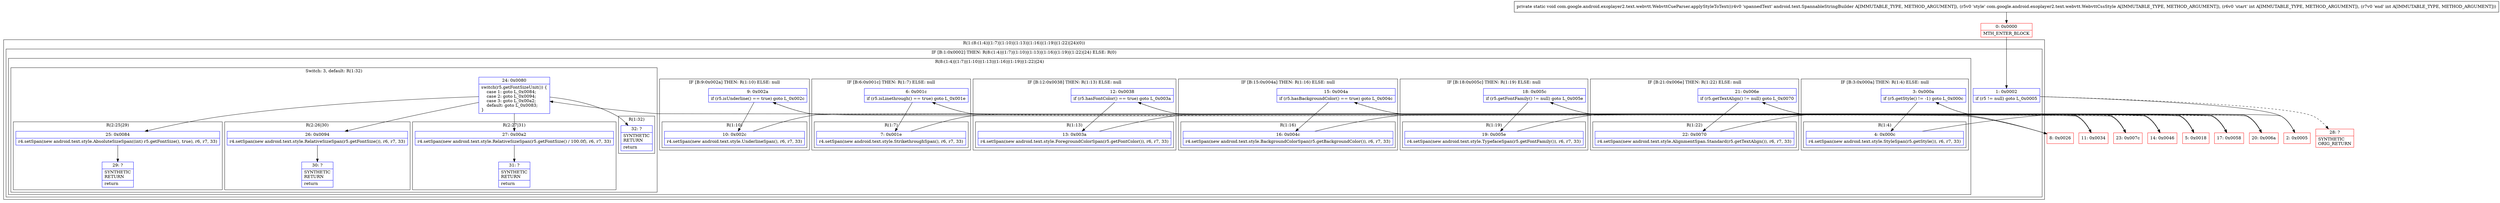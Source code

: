 digraph "CFG forcom.google.android.exoplayer2.text.webvtt.WebvttCueParser.applyStyleToText(Landroid\/text\/SpannableStringBuilder;Lcom\/google\/android\/exoplayer2\/text\/webvtt\/WebvttCssStyle;II)V" {
subgraph cluster_Region_1537786341 {
label = "R(1:(8:(1:4)|(1:7)|(1:10)|(1:13)|(1:16)|(1:19)|(1:22)|24)(0))";
node [shape=record,color=blue];
subgraph cluster_IfRegion_1849394318 {
label = "IF [B:1:0x0002] THEN: R(8:(1:4)|(1:7)|(1:10)|(1:13)|(1:16)|(1:19)|(1:22)|24) ELSE: R(0)";
node [shape=record,color=blue];
Node_1 [shape=record,label="{1\:\ 0x0002|if (r5 != null) goto L_0x0005\l}"];
subgraph cluster_Region_340696797 {
label = "R(8:(1:4)|(1:7)|(1:10)|(1:13)|(1:16)|(1:19)|(1:22)|24)";
node [shape=record,color=blue];
subgraph cluster_IfRegion_1532024265 {
label = "IF [B:3:0x000a] THEN: R(1:4) ELSE: null";
node [shape=record,color=blue];
Node_3 [shape=record,label="{3\:\ 0x000a|if (r5.getStyle() != \-1) goto L_0x000c\l}"];
subgraph cluster_Region_1189777583 {
label = "R(1:4)";
node [shape=record,color=blue];
Node_4 [shape=record,label="{4\:\ 0x000c|r4.setSpan(new android.text.style.StyleSpan(r5.getStyle()), r6, r7, 33)\l}"];
}
}
subgraph cluster_IfRegion_1950839560 {
label = "IF [B:6:0x001c] THEN: R(1:7) ELSE: null";
node [shape=record,color=blue];
Node_6 [shape=record,label="{6\:\ 0x001c|if (r5.isLinethrough() == true) goto L_0x001e\l}"];
subgraph cluster_Region_346006315 {
label = "R(1:7)";
node [shape=record,color=blue];
Node_7 [shape=record,label="{7\:\ 0x001e|r4.setSpan(new android.text.style.StrikethroughSpan(), r6, r7, 33)\l}"];
}
}
subgraph cluster_IfRegion_1237111532 {
label = "IF [B:9:0x002a] THEN: R(1:10) ELSE: null";
node [shape=record,color=blue];
Node_9 [shape=record,label="{9\:\ 0x002a|if (r5.isUnderline() == true) goto L_0x002c\l}"];
subgraph cluster_Region_1539398812 {
label = "R(1:10)";
node [shape=record,color=blue];
Node_10 [shape=record,label="{10\:\ 0x002c|r4.setSpan(new android.text.style.UnderlineSpan(), r6, r7, 33)\l}"];
}
}
subgraph cluster_IfRegion_349289439 {
label = "IF [B:12:0x0038] THEN: R(1:13) ELSE: null";
node [shape=record,color=blue];
Node_12 [shape=record,label="{12\:\ 0x0038|if (r5.hasFontColor() == true) goto L_0x003a\l}"];
subgraph cluster_Region_2101269653 {
label = "R(1:13)";
node [shape=record,color=blue];
Node_13 [shape=record,label="{13\:\ 0x003a|r4.setSpan(new android.text.style.ForegroundColorSpan(r5.getFontColor()), r6, r7, 33)\l}"];
}
}
subgraph cluster_IfRegion_1387942508 {
label = "IF [B:15:0x004a] THEN: R(1:16) ELSE: null";
node [shape=record,color=blue];
Node_15 [shape=record,label="{15\:\ 0x004a|if (r5.hasBackgroundColor() == true) goto L_0x004c\l}"];
subgraph cluster_Region_63881499 {
label = "R(1:16)";
node [shape=record,color=blue];
Node_16 [shape=record,label="{16\:\ 0x004c|r4.setSpan(new android.text.style.BackgroundColorSpan(r5.getBackgroundColor()), r6, r7, 33)\l}"];
}
}
subgraph cluster_IfRegion_450399742 {
label = "IF [B:18:0x005c] THEN: R(1:19) ELSE: null";
node [shape=record,color=blue];
Node_18 [shape=record,label="{18\:\ 0x005c|if (r5.getFontFamily() != null) goto L_0x005e\l}"];
subgraph cluster_Region_290023500 {
label = "R(1:19)";
node [shape=record,color=blue];
Node_19 [shape=record,label="{19\:\ 0x005e|r4.setSpan(new android.text.style.TypefaceSpan(r5.getFontFamily()), r6, r7, 33)\l}"];
}
}
subgraph cluster_IfRegion_299921723 {
label = "IF [B:21:0x006e] THEN: R(1:22) ELSE: null";
node [shape=record,color=blue];
Node_21 [shape=record,label="{21\:\ 0x006e|if (r5.getTextAlign() != null) goto L_0x0070\l}"];
subgraph cluster_Region_1683209221 {
label = "R(1:22)";
node [shape=record,color=blue];
Node_22 [shape=record,label="{22\:\ 0x0070|r4.setSpan(new android.text.style.AlignmentSpan.Standard(r5.getTextAlign()), r6, r7, 33)\l}"];
}
}
subgraph cluster_SwitchRegion_976906764 {
label = "Switch: 3, default: R(1:32)";
node [shape=record,color=blue];
Node_24 [shape=record,label="{24\:\ 0x0080|switch(r5.getFontSizeUnit()) \{\l    case 1: goto L_0x0084;\l    case 2: goto L_0x0094;\l    case 3: goto L_0x00a2;\l    default: goto L_0x0083;\l\}\l}"];
subgraph cluster_Region_1617653263 {
label = "R(2:25|29)";
node [shape=record,color=blue];
Node_25 [shape=record,label="{25\:\ 0x0084|r4.setSpan(new android.text.style.AbsoluteSizeSpan((int) r5.getFontSize(), true), r6, r7, 33)\l}"];
Node_29 [shape=record,label="{29\:\ ?|SYNTHETIC\lRETURN\l|return\l}"];
}
subgraph cluster_Region_1922081424 {
label = "R(2:26|30)";
node [shape=record,color=blue];
Node_26 [shape=record,label="{26\:\ 0x0094|r4.setSpan(new android.text.style.RelativeSizeSpan(r5.getFontSize()), r6, r7, 33)\l}"];
Node_30 [shape=record,label="{30\:\ ?|SYNTHETIC\lRETURN\l|return\l}"];
}
subgraph cluster_Region_190487379 {
label = "R(2:27|31)";
node [shape=record,color=blue];
Node_27 [shape=record,label="{27\:\ 0x00a2|r4.setSpan(new android.text.style.RelativeSizeSpan(r5.getFontSize() \/ 100.0f), r6, r7, 33)\l}"];
Node_31 [shape=record,label="{31\:\ ?|SYNTHETIC\lRETURN\l|return\l}"];
}
subgraph cluster_Region_1658448446 {
label = "R(1:32)";
node [shape=record,color=blue];
Node_32 [shape=record,label="{32\:\ ?|SYNTHETIC\lRETURN\l|return\l}"];
}
}
}
subgraph cluster_Region_1509550972 {
label = "R(0)";
node [shape=record,color=blue];
}
}
}
Node_0 [shape=record,color=red,label="{0\:\ 0x0000|MTH_ENTER_BLOCK\l}"];
Node_2 [shape=record,color=red,label="{2\:\ 0x0005}"];
Node_5 [shape=record,color=red,label="{5\:\ 0x0018}"];
Node_8 [shape=record,color=red,label="{8\:\ 0x0026}"];
Node_11 [shape=record,color=red,label="{11\:\ 0x0034}"];
Node_14 [shape=record,color=red,label="{14\:\ 0x0046}"];
Node_17 [shape=record,color=red,label="{17\:\ 0x0058}"];
Node_20 [shape=record,color=red,label="{20\:\ 0x006a}"];
Node_23 [shape=record,color=red,label="{23\:\ 0x007c}"];
Node_28 [shape=record,color=red,label="{28\:\ ?|SYNTHETIC\lORIG_RETURN\l}"];
MethodNode[shape=record,label="{private static void com.google.android.exoplayer2.text.webvtt.WebvttCueParser.applyStyleToText((r4v0 'spannedText' android.text.SpannableStringBuilder A[IMMUTABLE_TYPE, METHOD_ARGUMENT]), (r5v0 'style' com.google.android.exoplayer2.text.webvtt.WebvttCssStyle A[IMMUTABLE_TYPE, METHOD_ARGUMENT]), (r6v0 'start' int A[IMMUTABLE_TYPE, METHOD_ARGUMENT]), (r7v0 'end' int A[IMMUTABLE_TYPE, METHOD_ARGUMENT])) }"];
MethodNode -> Node_0;
Node_1 -> Node_2;
Node_1 -> Node_28[style=dashed];
Node_3 -> Node_4;
Node_3 -> Node_5[style=dashed];
Node_4 -> Node_5;
Node_6 -> Node_7;
Node_6 -> Node_8[style=dashed];
Node_7 -> Node_8;
Node_9 -> Node_10;
Node_9 -> Node_11[style=dashed];
Node_10 -> Node_11;
Node_12 -> Node_13;
Node_12 -> Node_14[style=dashed];
Node_13 -> Node_14;
Node_15 -> Node_16;
Node_15 -> Node_17[style=dashed];
Node_16 -> Node_17;
Node_18 -> Node_19;
Node_18 -> Node_20[style=dashed];
Node_19 -> Node_20;
Node_21 -> Node_22;
Node_21 -> Node_23[style=dashed];
Node_22 -> Node_23;
Node_24 -> Node_25;
Node_24 -> Node_26;
Node_24 -> Node_27;
Node_24 -> Node_32;
Node_25 -> Node_29;
Node_26 -> Node_30;
Node_27 -> Node_31;
Node_0 -> Node_1;
Node_2 -> Node_3;
Node_5 -> Node_6;
Node_8 -> Node_9;
Node_11 -> Node_12;
Node_14 -> Node_15;
Node_17 -> Node_18;
Node_20 -> Node_21;
Node_23 -> Node_24;
}

